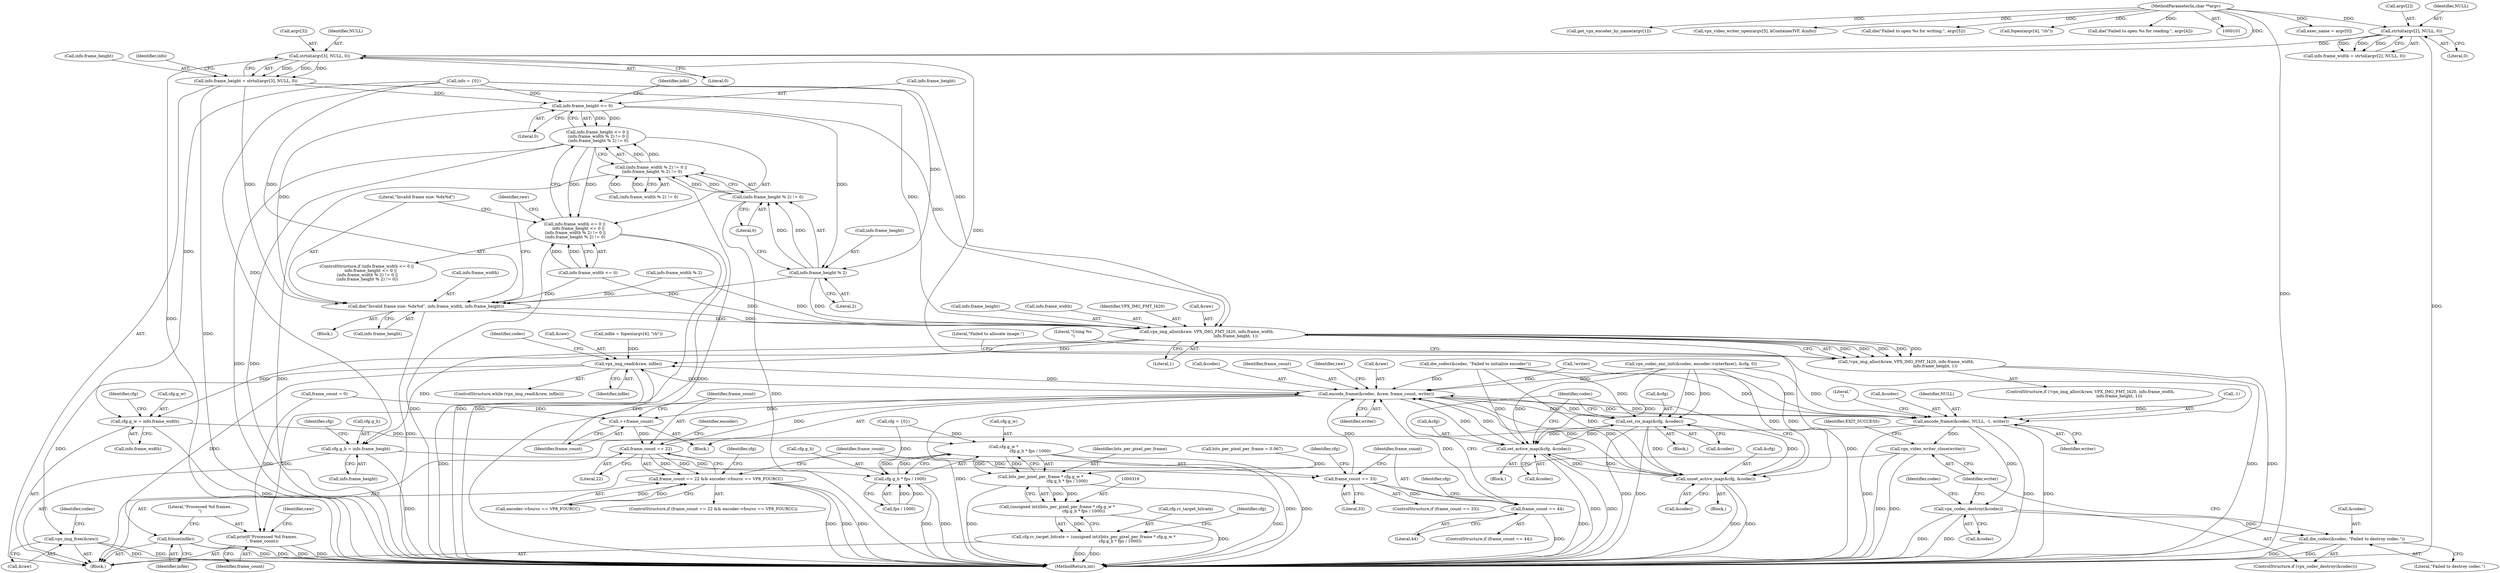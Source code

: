 digraph "0_Android_5a9753fca56f0eeb9f61e342b2fccffc364f9426_7@pointer" {
"1000185" [label="(Call,strtol(argv[3], NULL, 0))"];
"1000103" [label="(MethodParameterIn,char **argv)"];
"1000175" [label="(Call,strtol(argv[2], NULL, 0))"];
"1000181" [label="(Call,info.frame_height = strtol(argv[3], NULL, 0))"];
"1000213" [label="(Call,info.frame_height <= 0)"];
"1000212" [label="(Call,info.frame_height <= 0 ||\n (info.frame_width % 2) != 0 ||\n (info.frame_height % 2) != 0)"];
"1000206" [label="(Call,info.frame_width <= 0 ||\n      info.frame_height <= 0 ||\n (info.frame_width % 2) != 0 ||\n (info.frame_height % 2) != 0)"];
"1000227" [label="(Call,info.frame_height % 2)"];
"1000226" [label="(Call,(info.frame_height % 2) != 0)"];
"1000218" [label="(Call,(info.frame_width % 2) != 0 ||\n (info.frame_height % 2) != 0)"];
"1000234" [label="(Call,die(\"Invalid frame size: %dx%d\", info.frame_width, info.frame_height))"];
"1000244" [label="(Call,vpx_img_alloc(&raw, VPX_IMG_FMT_I420, info.frame_width,\n                                             info.frame_height, 1))"];
"1000243" [label="(Call,!vpx_img_alloc(&raw, VPX_IMG_FMT_I420, info.frame_width,\n                                             info.frame_height, 1))"];
"1000275" [label="(Call,cfg.g_w = info.frame_width)"];
"1000319" [label="(Call,cfg.g_w *\n                                         cfg.g_h * fps / 1000)"];
"1000317" [label="(Call,bits_per_pixel_per_frame * cfg.g_w *\n                                         cfg.g_h * fps / 1000)"];
"1000315" [label="(Call,(unsigned int)(bits_per_pixel_per_frame * cfg.g_w *\n                                         cfg.g_h * fps / 1000))"];
"1000311" [label="(Call,cfg.rc_target_bitrate = (unsigned int)(bits_per_pixel_per_frame * cfg.g_w *\n                                         cfg.g_h * fps / 1000))"];
"1000282" [label="(Call,cfg.g_h = info.frame_height)"];
"1000323" [label="(Call,cfg.g_h * fps / 1000)"];
"1000379" [label="(Call,vpx_img_read(&raw, infile))"];
"1000424" [label="(Call,encode_frame(&codec, &raw, frame_count, writer))"];
"1000384" [label="(Call,++frame_count)"];
"1000388" [label="(Call,frame_count == 22)"];
"1000387" [label="(Call,frame_count == 22 && encoder->fourcc == VP8_FOURCC)"];
"1000404" [label="(Call,frame_count == 33)"];
"1000415" [label="(Call,frame_count == 44)"];
"1000397" [label="(Call,set_roi_map(&cfg, &codec))"];
"1000408" [label="(Call,set_active_map(&cfg, &codec))"];
"1000419" [label="(Call,unset_active_map(&cfg, &codec))"];
"1000431" [label="(Call,encode_frame(&codec, NULL, -1, writer))"];
"1000449" [label="(Call,vpx_codec_destroy(&codec))"];
"1000452" [label="(Call,die_codec(&codec, \"Failed to destroy codec.\"))"];
"1000456" [label="(Call,vpx_video_writer_close(writer))"];
"1000442" [label="(Call,printf(\"Processed %d frames.\n\", frame_count))"];
"1000440" [label="(Call,fclose(infile))"];
"1000445" [label="(Call,vpx_img_free(&raw))"];
"1000396" [label="(Block,)"];
"1000404" [label="(Call,frame_count == 33)"];
"1000246" [label="(Identifier,raw)"];
"1000175" [label="(Call,strtol(argv[2], NULL, 0))"];
"1000244" [label="(Call,vpx_img_alloc(&raw, VPX_IMG_FMT_I420, info.frame_width,\n                                             info.frame_height, 1))"];
"1000354" [label="(Call,infile = fopen(argv[4], \"rb\"))"];
"1000381" [label="(Identifier,raw)"];
"1000228" [label="(Call,info.frame_height)"];
"1000180" [label="(Literal,0)"];
"1000449" [label="(Call,vpx_codec_destroy(&codec))"];
"1000142" [label="(Call,exec_name = argv[0])"];
"1000282" [label="(Call,cfg.g_h = info.frame_height)"];
"1000409" [label="(Call,&cfg)"];
"1000452" [label="(Call,die_codec(&codec, \"Failed to destroy codec.\"))"];
"1000103" [label="(MethodParameterIn,char **argv)"];
"1000235" [label="(Literal,\"Invalid frame size: %dx%d\")"];
"1000155" [label="(Call,get_vpx_encoder_by_name(argv[1]))"];
"1000251" [label="(Call,info.frame_height)"];
"1000386" [label="(ControlStructure,if (frame_count == 22 && encoder->fourcc == VP8_FOURCC))"];
"1000456" [label="(Call,vpx_video_writer_close(writer))"];
"1000447" [label="(Identifier,raw)"];
"1000422" [label="(Call,&codec)"];
"1000317" [label="(Call,bits_per_pixel_per_frame * cfg.g_w *\n                                         cfg.g_h * fps / 1000)"];
"1000411" [label="(Call,&codec)"];
"1000257" [label="(Literal,\"Failed to allocate image.\")"];
"1000239" [label="(Call,info.frame_height)"];
"1000439" [label="(Literal,\"\n\")"];
"1000378" [label="(ControlStructure,while (vpx_img_read(&raw, infile)))"];
"1000276" [label="(Call,cfg.g_w)"];
"1000104" [label="(Block,)"];
"1000379" [label="(Call,vpx_img_read(&raw, infile))"];
"1000189" [label="(Identifier,NULL)"];
"1000427" [label="(Call,&raw)"];
"1000345" [label="(Call,!writer)"];
"1000212" [label="(Call,info.frame_height <= 0 ||\n (info.frame_width % 2) != 0 ||\n (info.frame_height % 2) != 0)"];
"1000318" [label="(Identifier,bits_per_pixel_per_frame)"];
"1000236" [label="(Call,info.frame_width)"];
"1000393" [label="(Identifier,encoder)"];
"1000217" [label="(Literal,0)"];
"1000181" [label="(Call,info.frame_height = strtol(argv[3], NULL, 0))"];
"1000455" [label="(Literal,\"Failed to destroy codec.\")"];
"1000182" [label="(Call,info.frame_height)"];
"1000385" [label="(Identifier,frame_count)"];
"1000194" [label="(Identifier,info)"];
"1000213" [label="(Call,info.frame_height <= 0)"];
"1000400" [label="(Call,&codec)"];
"1000424" [label="(Call,encode_frame(&codec, &raw, frame_count, writer))"];
"1000226" [label="(Call,(info.frame_height % 2) != 0)"];
"1000320" [label="(Call,cfg.g_w)"];
"1000259" [label="(Literal,\"Using %s\n\")"];
"1000391" [label="(Call,encoder->fourcc == VP8_FOURCC)"];
"1000445" [label="(Call,vpx_img_free(&raw))"];
"1000417" [label="(Literal,44)"];
"1000242" [label="(ControlStructure,if (!vpx_img_alloc(&raw, VPX_IMG_FMT_I420, info.frame_width,\n                                             info.frame_height, 1)))"];
"1000408" [label="(Call,set_active_map(&cfg, &codec))"];
"1000405" [label="(Identifier,frame_count)"];
"1000312" [label="(Call,cfg.rc_target_bitrate)"];
"1000176" [label="(Call,argv[2])"];
"1000284" [label="(Identifier,cfg)"];
"1000233" [label="(Block,)"];
"1000219" [label="(Call,(info.frame_width % 2) != 0)"];
"1000232" [label="(Literal,0)"];
"1000275" [label="(Call,cfg.g_w = info.frame_width)"];
"1000185" [label="(Call,strtol(argv[3], NULL, 0))"];
"1000222" [label="(Identifier,info)"];
"1000415" [label="(Call,frame_count == 44)"];
"1000442" [label="(Call,printf(\"Processed %d frames.\n\", frame_count))"];
"1000220" [label="(Call,info.frame_width % 2)"];
"1000431" [label="(Call,encode_frame(&codec, NULL, -1, writer))"];
"1000450" [label="(Call,&codec)"];
"1000207" [label="(Call,info.frame_width <= 0)"];
"1000324" [label="(Call,cfg.g_h)"];
"1000116" [label="(Call,frame_count = 0)"];
"1000214" [label="(Call,info.frame_height)"];
"1000234" [label="(Call,die(\"Invalid frame size: %dx%d\", info.frame_width, info.frame_height))"];
"1000430" [label="(Identifier,writer)"];
"1000171" [label="(Call,info.frame_width = strtol(argv[2], NULL, 0))"];
"1000460" [label="(MethodReturn,int)"];
"1000279" [label="(Call,info.frame_width)"];
"1000432" [label="(Call,&codec)"];
"1000459" [label="(Identifier,EXIT_SUCCESS)"];
"1000416" [label="(Identifier,frame_count)"];
"1000426" [label="(Identifier,codec)"];
"1000337" [label="(Call,vpx_video_writer_open(argv[5], kContainerIVF, &info))"];
"1000327" [label="(Call,fps / 1000)"];
"1000283" [label="(Call,cfg.g_h)"];
"1000457" [label="(Identifier,writer)"];
"1000323" [label="(Call,cfg.g_h * fps / 1000)"];
"1000315" [label="(Call,(unsigned int)(bits_per_pixel_per_frame * cfg.g_w *\n                                         cfg.g_h * fps / 1000))"];
"1000443" [label="(Literal,\"Processed %d frames.\n\")"];
"1000387" [label="(Call,frame_count == 22 && encoder->fourcc == VP8_FOURCC)"];
"1000374" [label="(Call,die_codec(&codec, \"Failed to initialize encoder\"))"];
"1000113" [label="(Call,cfg = {0})"];
"1000421" [label="(Identifier,cfg)"];
"1000206" [label="(Call,info.frame_width <= 0 ||\n      info.frame_height <= 0 ||\n (info.frame_width % 2) != 0 ||\n (info.frame_height % 2) != 0)"];
"1000254" [label="(Literal,1)"];
"1000311" [label="(Call,cfg.rc_target_bitrate = (unsigned int)(bits_per_pixel_per_frame * cfg.g_w *\n                                         cfg.g_h * fps / 1000))"];
"1000347" [label="(Call,die(\"Failed to open %s for writing.\", argv[5]))"];
"1000397" [label="(Call,set_roi_map(&cfg, &codec))"];
"1000383" [label="(Block,)"];
"1000356" [label="(Call,fopen(argv[4], \"rb\"))"];
"1000382" [label="(Identifier,infile)"];
"1000425" [label="(Call,&codec)"];
"1000407" [label="(Block,)"];
"1000367" [label="(Call,vpx_codec_enc_init(&codec, encoder->interface(), &cfg, 0))"];
"1000414" [label="(ControlStructure,if (frame_count == 44))"];
"1000433" [label="(Identifier,codec)"];
"1000231" [label="(Literal,2)"];
"1000437" [label="(Identifier,writer)"];
"1000248" [label="(Call,info.frame_width)"];
"1000390" [label="(Literal,22)"];
"1000286" [label="(Call,info.frame_height)"];
"1000403" [label="(ControlStructure,if (frame_count == 33))"];
"1000380" [label="(Call,&raw)"];
"1000454" [label="(Identifier,codec)"];
"1000243" [label="(Call,!vpx_img_alloc(&raw, VPX_IMG_FMT_I420, info.frame_width,\n                                             info.frame_height, 1))"];
"1000451" [label="(Identifier,codec)"];
"1000361" [label="(Call,die(\"Failed to open %s for reading.\", argv[4]))"];
"1000190" [label="(Literal,0)"];
"1000124" [label="(Call,info = {0})"];
"1000399" [label="(Identifier,cfg)"];
"1000446" [label="(Call,&raw)"];
"1000384" [label="(Call,++frame_count)"];
"1000227" [label="(Call,info.frame_height % 2)"];
"1000186" [label="(Call,argv[3])"];
"1000319" [label="(Call,cfg.g_w *\n                                         cfg.g_h * fps / 1000)"];
"1000332" [label="(Identifier,cfg)"];
"1000440" [label="(Call,fclose(infile))"];
"1000406" [label="(Literal,33)"];
"1000429" [label="(Identifier,frame_count)"];
"1000448" [label="(ControlStructure,if (vpx_codec_destroy(&codec)))"];
"1000292" [label="(Identifier,cfg)"];
"1000398" [label="(Call,&cfg)"];
"1000139" [label="(Call,bits_per_pixel_per_frame = 0.067)"];
"1000420" [label="(Call,&cfg)"];
"1000247" [label="(Identifier,VPX_IMG_FMT_I420)"];
"1000453" [label="(Call,&codec)"];
"1000419" [label="(Call,unset_active_map(&cfg, &codec))"];
"1000410" [label="(Identifier,cfg)"];
"1000388" [label="(Call,frame_count == 22)"];
"1000444" [label="(Identifier,frame_count)"];
"1000389" [label="(Identifier,frame_count)"];
"1000245" [label="(Call,&raw)"];
"1000434" [label="(Identifier,NULL)"];
"1000218" [label="(Call,(info.frame_width % 2) != 0 ||\n (info.frame_height % 2) != 0)"];
"1000435" [label="(Call,-1)"];
"1000179" [label="(Identifier,NULL)"];
"1000205" [label="(ControlStructure,if (info.frame_width <= 0 ||\n      info.frame_height <= 0 ||\n (info.frame_width % 2) != 0 ||\n (info.frame_height % 2) != 0))"];
"1000418" [label="(Block,)"];
"1000441" [label="(Identifier,infile)"];
"1000185" -> "1000181"  [label="AST: "];
"1000185" -> "1000190"  [label="CFG: "];
"1000186" -> "1000185"  [label="AST: "];
"1000189" -> "1000185"  [label="AST: "];
"1000190" -> "1000185"  [label="AST: "];
"1000181" -> "1000185"  [label="CFG: "];
"1000185" -> "1000460"  [label="DDG: "];
"1000185" -> "1000181"  [label="DDG: "];
"1000185" -> "1000181"  [label="DDG: "];
"1000185" -> "1000181"  [label="DDG: "];
"1000103" -> "1000185"  [label="DDG: "];
"1000175" -> "1000185"  [label="DDG: "];
"1000185" -> "1000431"  [label="DDG: "];
"1000103" -> "1000101"  [label="AST: "];
"1000103" -> "1000460"  [label="DDG: "];
"1000103" -> "1000142"  [label="DDG: "];
"1000103" -> "1000155"  [label="DDG: "];
"1000103" -> "1000175"  [label="DDG: "];
"1000103" -> "1000337"  [label="DDG: "];
"1000103" -> "1000347"  [label="DDG: "];
"1000103" -> "1000356"  [label="DDG: "];
"1000103" -> "1000361"  [label="DDG: "];
"1000175" -> "1000171"  [label="AST: "];
"1000175" -> "1000180"  [label="CFG: "];
"1000176" -> "1000175"  [label="AST: "];
"1000179" -> "1000175"  [label="AST: "];
"1000180" -> "1000175"  [label="AST: "];
"1000171" -> "1000175"  [label="CFG: "];
"1000175" -> "1000460"  [label="DDG: "];
"1000175" -> "1000171"  [label="DDG: "];
"1000175" -> "1000171"  [label="DDG: "];
"1000175" -> "1000171"  [label="DDG: "];
"1000181" -> "1000104"  [label="AST: "];
"1000182" -> "1000181"  [label="AST: "];
"1000194" -> "1000181"  [label="CFG: "];
"1000181" -> "1000460"  [label="DDG: "];
"1000181" -> "1000213"  [label="DDG: "];
"1000181" -> "1000234"  [label="DDG: "];
"1000181" -> "1000244"  [label="DDG: "];
"1000213" -> "1000212"  [label="AST: "];
"1000213" -> "1000217"  [label="CFG: "];
"1000214" -> "1000213"  [label="AST: "];
"1000217" -> "1000213"  [label="AST: "];
"1000222" -> "1000213"  [label="CFG: "];
"1000212" -> "1000213"  [label="CFG: "];
"1000213" -> "1000212"  [label="DDG: "];
"1000213" -> "1000212"  [label="DDG: "];
"1000124" -> "1000213"  [label="DDG: "];
"1000213" -> "1000227"  [label="DDG: "];
"1000213" -> "1000234"  [label="DDG: "];
"1000213" -> "1000244"  [label="DDG: "];
"1000212" -> "1000206"  [label="AST: "];
"1000212" -> "1000218"  [label="CFG: "];
"1000218" -> "1000212"  [label="AST: "];
"1000206" -> "1000212"  [label="CFG: "];
"1000212" -> "1000460"  [label="DDG: "];
"1000212" -> "1000460"  [label="DDG: "];
"1000212" -> "1000206"  [label="DDG: "];
"1000212" -> "1000206"  [label="DDG: "];
"1000218" -> "1000212"  [label="DDG: "];
"1000218" -> "1000212"  [label="DDG: "];
"1000206" -> "1000205"  [label="AST: "];
"1000206" -> "1000207"  [label="CFG: "];
"1000207" -> "1000206"  [label="AST: "];
"1000235" -> "1000206"  [label="CFG: "];
"1000246" -> "1000206"  [label="CFG: "];
"1000206" -> "1000460"  [label="DDG: "];
"1000206" -> "1000460"  [label="DDG: "];
"1000206" -> "1000460"  [label="DDG: "];
"1000207" -> "1000206"  [label="DDG: "];
"1000207" -> "1000206"  [label="DDG: "];
"1000227" -> "1000226"  [label="AST: "];
"1000227" -> "1000231"  [label="CFG: "];
"1000228" -> "1000227"  [label="AST: "];
"1000231" -> "1000227"  [label="AST: "];
"1000232" -> "1000227"  [label="CFG: "];
"1000227" -> "1000226"  [label="DDG: "];
"1000227" -> "1000226"  [label="DDG: "];
"1000124" -> "1000227"  [label="DDG: "];
"1000227" -> "1000234"  [label="DDG: "];
"1000227" -> "1000244"  [label="DDG: "];
"1000226" -> "1000218"  [label="AST: "];
"1000226" -> "1000232"  [label="CFG: "];
"1000232" -> "1000226"  [label="AST: "];
"1000218" -> "1000226"  [label="CFG: "];
"1000226" -> "1000460"  [label="DDG: "];
"1000226" -> "1000218"  [label="DDG: "];
"1000226" -> "1000218"  [label="DDG: "];
"1000218" -> "1000219"  [label="CFG: "];
"1000219" -> "1000218"  [label="AST: "];
"1000218" -> "1000460"  [label="DDG: "];
"1000218" -> "1000460"  [label="DDG: "];
"1000219" -> "1000218"  [label="DDG: "];
"1000219" -> "1000218"  [label="DDG: "];
"1000234" -> "1000233"  [label="AST: "];
"1000234" -> "1000239"  [label="CFG: "];
"1000235" -> "1000234"  [label="AST: "];
"1000236" -> "1000234"  [label="AST: "];
"1000239" -> "1000234"  [label="AST: "];
"1000246" -> "1000234"  [label="CFG: "];
"1000234" -> "1000460"  [label="DDG: "];
"1000207" -> "1000234"  [label="DDG: "];
"1000220" -> "1000234"  [label="DDG: "];
"1000124" -> "1000234"  [label="DDG: "];
"1000234" -> "1000244"  [label="DDG: "];
"1000234" -> "1000244"  [label="DDG: "];
"1000244" -> "1000243"  [label="AST: "];
"1000244" -> "1000254"  [label="CFG: "];
"1000245" -> "1000244"  [label="AST: "];
"1000247" -> "1000244"  [label="AST: "];
"1000248" -> "1000244"  [label="AST: "];
"1000251" -> "1000244"  [label="AST: "];
"1000254" -> "1000244"  [label="AST: "];
"1000243" -> "1000244"  [label="CFG: "];
"1000244" -> "1000460"  [label="DDG: "];
"1000244" -> "1000243"  [label="DDG: "];
"1000244" -> "1000243"  [label="DDG: "];
"1000244" -> "1000243"  [label="DDG: "];
"1000244" -> "1000243"  [label="DDG: "];
"1000244" -> "1000243"  [label="DDG: "];
"1000207" -> "1000244"  [label="DDG: "];
"1000220" -> "1000244"  [label="DDG: "];
"1000124" -> "1000244"  [label="DDG: "];
"1000244" -> "1000275"  [label="DDG: "];
"1000244" -> "1000282"  [label="DDG: "];
"1000244" -> "1000379"  [label="DDG: "];
"1000243" -> "1000242"  [label="AST: "];
"1000257" -> "1000243"  [label="CFG: "];
"1000259" -> "1000243"  [label="CFG: "];
"1000243" -> "1000460"  [label="DDG: "];
"1000243" -> "1000460"  [label="DDG: "];
"1000275" -> "1000104"  [label="AST: "];
"1000275" -> "1000279"  [label="CFG: "];
"1000276" -> "1000275"  [label="AST: "];
"1000279" -> "1000275"  [label="AST: "];
"1000284" -> "1000275"  [label="CFG: "];
"1000275" -> "1000460"  [label="DDG: "];
"1000124" -> "1000275"  [label="DDG: "];
"1000275" -> "1000319"  [label="DDG: "];
"1000319" -> "1000317"  [label="AST: "];
"1000319" -> "1000323"  [label="CFG: "];
"1000320" -> "1000319"  [label="AST: "];
"1000323" -> "1000319"  [label="AST: "];
"1000317" -> "1000319"  [label="CFG: "];
"1000319" -> "1000460"  [label="DDG: "];
"1000319" -> "1000460"  [label="DDG: "];
"1000319" -> "1000317"  [label="DDG: "];
"1000319" -> "1000317"  [label="DDG: "];
"1000113" -> "1000319"  [label="DDG: "];
"1000323" -> "1000319"  [label="DDG: "];
"1000323" -> "1000319"  [label="DDG: "];
"1000317" -> "1000315"  [label="AST: "];
"1000318" -> "1000317"  [label="AST: "];
"1000315" -> "1000317"  [label="CFG: "];
"1000317" -> "1000460"  [label="DDG: "];
"1000317" -> "1000460"  [label="DDG: "];
"1000317" -> "1000315"  [label="DDG: "];
"1000317" -> "1000315"  [label="DDG: "];
"1000139" -> "1000317"  [label="DDG: "];
"1000315" -> "1000311"  [label="AST: "];
"1000316" -> "1000315"  [label="AST: "];
"1000311" -> "1000315"  [label="CFG: "];
"1000315" -> "1000460"  [label="DDG: "];
"1000315" -> "1000311"  [label="DDG: "];
"1000311" -> "1000104"  [label="AST: "];
"1000312" -> "1000311"  [label="AST: "];
"1000332" -> "1000311"  [label="CFG: "];
"1000311" -> "1000460"  [label="DDG: "];
"1000311" -> "1000460"  [label="DDG: "];
"1000282" -> "1000104"  [label="AST: "];
"1000282" -> "1000286"  [label="CFG: "];
"1000283" -> "1000282"  [label="AST: "];
"1000286" -> "1000282"  [label="AST: "];
"1000292" -> "1000282"  [label="CFG: "];
"1000282" -> "1000460"  [label="DDG: "];
"1000124" -> "1000282"  [label="DDG: "];
"1000282" -> "1000323"  [label="DDG: "];
"1000323" -> "1000327"  [label="CFG: "];
"1000324" -> "1000323"  [label="AST: "];
"1000327" -> "1000323"  [label="AST: "];
"1000323" -> "1000460"  [label="DDG: "];
"1000323" -> "1000460"  [label="DDG: "];
"1000113" -> "1000323"  [label="DDG: "];
"1000327" -> "1000323"  [label="DDG: "];
"1000327" -> "1000323"  [label="DDG: "];
"1000379" -> "1000378"  [label="AST: "];
"1000379" -> "1000382"  [label="CFG: "];
"1000380" -> "1000379"  [label="AST: "];
"1000382" -> "1000379"  [label="AST: "];
"1000385" -> "1000379"  [label="CFG: "];
"1000433" -> "1000379"  [label="CFG: "];
"1000379" -> "1000460"  [label="DDG: "];
"1000424" -> "1000379"  [label="DDG: "];
"1000354" -> "1000379"  [label="DDG: "];
"1000379" -> "1000424"  [label="DDG: "];
"1000379" -> "1000440"  [label="DDG: "];
"1000379" -> "1000445"  [label="DDG: "];
"1000424" -> "1000383"  [label="AST: "];
"1000424" -> "1000430"  [label="CFG: "];
"1000425" -> "1000424"  [label="AST: "];
"1000427" -> "1000424"  [label="AST: "];
"1000429" -> "1000424"  [label="AST: "];
"1000430" -> "1000424"  [label="AST: "];
"1000381" -> "1000424"  [label="CFG: "];
"1000424" -> "1000460"  [label="DDG: "];
"1000424" -> "1000384"  [label="DDG: "];
"1000424" -> "1000397"  [label="DDG: "];
"1000424" -> "1000408"  [label="DDG: "];
"1000424" -> "1000419"  [label="DDG: "];
"1000374" -> "1000424"  [label="DDG: "];
"1000408" -> "1000424"  [label="DDG: "];
"1000367" -> "1000424"  [label="DDG: "];
"1000419" -> "1000424"  [label="DDG: "];
"1000397" -> "1000424"  [label="DDG: "];
"1000404" -> "1000424"  [label="DDG: "];
"1000388" -> "1000424"  [label="DDG: "];
"1000415" -> "1000424"  [label="DDG: "];
"1000345" -> "1000424"  [label="DDG: "];
"1000424" -> "1000431"  [label="DDG: "];
"1000424" -> "1000431"  [label="DDG: "];
"1000424" -> "1000442"  [label="DDG: "];
"1000384" -> "1000383"  [label="AST: "];
"1000384" -> "1000385"  [label="CFG: "];
"1000385" -> "1000384"  [label="AST: "];
"1000389" -> "1000384"  [label="CFG: "];
"1000116" -> "1000384"  [label="DDG: "];
"1000384" -> "1000388"  [label="DDG: "];
"1000388" -> "1000387"  [label="AST: "];
"1000388" -> "1000390"  [label="CFG: "];
"1000389" -> "1000388"  [label="AST: "];
"1000390" -> "1000388"  [label="AST: "];
"1000393" -> "1000388"  [label="CFG: "];
"1000387" -> "1000388"  [label="CFG: "];
"1000388" -> "1000387"  [label="DDG: "];
"1000388" -> "1000387"  [label="DDG: "];
"1000388" -> "1000404"  [label="DDG: "];
"1000387" -> "1000386"  [label="AST: "];
"1000387" -> "1000391"  [label="CFG: "];
"1000391" -> "1000387"  [label="AST: "];
"1000399" -> "1000387"  [label="CFG: "];
"1000405" -> "1000387"  [label="CFG: "];
"1000387" -> "1000460"  [label="DDG: "];
"1000387" -> "1000460"  [label="DDG: "];
"1000387" -> "1000460"  [label="DDG: "];
"1000391" -> "1000387"  [label="DDG: "];
"1000391" -> "1000387"  [label="DDG: "];
"1000404" -> "1000403"  [label="AST: "];
"1000404" -> "1000406"  [label="CFG: "];
"1000405" -> "1000404"  [label="AST: "];
"1000406" -> "1000404"  [label="AST: "];
"1000410" -> "1000404"  [label="CFG: "];
"1000416" -> "1000404"  [label="CFG: "];
"1000404" -> "1000460"  [label="DDG: "];
"1000404" -> "1000415"  [label="DDG: "];
"1000415" -> "1000414"  [label="AST: "];
"1000415" -> "1000417"  [label="CFG: "];
"1000416" -> "1000415"  [label="AST: "];
"1000417" -> "1000415"  [label="AST: "];
"1000421" -> "1000415"  [label="CFG: "];
"1000426" -> "1000415"  [label="CFG: "];
"1000415" -> "1000460"  [label="DDG: "];
"1000397" -> "1000396"  [label="AST: "];
"1000397" -> "1000400"  [label="CFG: "];
"1000398" -> "1000397"  [label="AST: "];
"1000400" -> "1000397"  [label="AST: "];
"1000426" -> "1000397"  [label="CFG: "];
"1000397" -> "1000460"  [label="DDG: "];
"1000397" -> "1000460"  [label="DDG: "];
"1000408" -> "1000397"  [label="DDG: "];
"1000419" -> "1000397"  [label="DDG: "];
"1000367" -> "1000397"  [label="DDG: "];
"1000367" -> "1000397"  [label="DDG: "];
"1000374" -> "1000397"  [label="DDG: "];
"1000397" -> "1000408"  [label="DDG: "];
"1000397" -> "1000419"  [label="DDG: "];
"1000408" -> "1000407"  [label="AST: "];
"1000408" -> "1000411"  [label="CFG: "];
"1000409" -> "1000408"  [label="AST: "];
"1000411" -> "1000408"  [label="AST: "];
"1000426" -> "1000408"  [label="CFG: "];
"1000408" -> "1000460"  [label="DDG: "];
"1000408" -> "1000460"  [label="DDG: "];
"1000419" -> "1000408"  [label="DDG: "];
"1000367" -> "1000408"  [label="DDG: "];
"1000367" -> "1000408"  [label="DDG: "];
"1000374" -> "1000408"  [label="DDG: "];
"1000408" -> "1000419"  [label="DDG: "];
"1000419" -> "1000418"  [label="AST: "];
"1000419" -> "1000422"  [label="CFG: "];
"1000420" -> "1000419"  [label="AST: "];
"1000422" -> "1000419"  [label="AST: "];
"1000426" -> "1000419"  [label="CFG: "];
"1000419" -> "1000460"  [label="DDG: "];
"1000419" -> "1000460"  [label="DDG: "];
"1000367" -> "1000419"  [label="DDG: "];
"1000367" -> "1000419"  [label="DDG: "];
"1000374" -> "1000419"  [label="DDG: "];
"1000431" -> "1000104"  [label="AST: "];
"1000431" -> "1000437"  [label="CFG: "];
"1000432" -> "1000431"  [label="AST: "];
"1000434" -> "1000431"  [label="AST: "];
"1000435" -> "1000431"  [label="AST: "];
"1000437" -> "1000431"  [label="AST: "];
"1000439" -> "1000431"  [label="CFG: "];
"1000431" -> "1000460"  [label="DDG: "];
"1000431" -> "1000460"  [label="DDG: "];
"1000431" -> "1000460"  [label="DDG: "];
"1000374" -> "1000431"  [label="DDG: "];
"1000367" -> "1000431"  [label="DDG: "];
"1000435" -> "1000431"  [label="DDG: "];
"1000345" -> "1000431"  [label="DDG: "];
"1000431" -> "1000449"  [label="DDG: "];
"1000431" -> "1000456"  [label="DDG: "];
"1000449" -> "1000448"  [label="AST: "];
"1000449" -> "1000450"  [label="CFG: "];
"1000450" -> "1000449"  [label="AST: "];
"1000454" -> "1000449"  [label="CFG: "];
"1000457" -> "1000449"  [label="CFG: "];
"1000449" -> "1000460"  [label="DDG: "];
"1000449" -> "1000460"  [label="DDG: "];
"1000449" -> "1000452"  [label="DDG: "];
"1000452" -> "1000448"  [label="AST: "];
"1000452" -> "1000455"  [label="CFG: "];
"1000453" -> "1000452"  [label="AST: "];
"1000455" -> "1000452"  [label="AST: "];
"1000457" -> "1000452"  [label="CFG: "];
"1000452" -> "1000460"  [label="DDG: "];
"1000452" -> "1000460"  [label="DDG: "];
"1000456" -> "1000104"  [label="AST: "];
"1000456" -> "1000457"  [label="CFG: "];
"1000457" -> "1000456"  [label="AST: "];
"1000459" -> "1000456"  [label="CFG: "];
"1000456" -> "1000460"  [label="DDG: "];
"1000456" -> "1000460"  [label="DDG: "];
"1000442" -> "1000104"  [label="AST: "];
"1000442" -> "1000444"  [label="CFG: "];
"1000443" -> "1000442"  [label="AST: "];
"1000444" -> "1000442"  [label="AST: "];
"1000447" -> "1000442"  [label="CFG: "];
"1000442" -> "1000460"  [label="DDG: "];
"1000442" -> "1000460"  [label="DDG: "];
"1000116" -> "1000442"  [label="DDG: "];
"1000440" -> "1000104"  [label="AST: "];
"1000440" -> "1000441"  [label="CFG: "];
"1000441" -> "1000440"  [label="AST: "];
"1000443" -> "1000440"  [label="CFG: "];
"1000440" -> "1000460"  [label="DDG: "];
"1000440" -> "1000460"  [label="DDG: "];
"1000445" -> "1000104"  [label="AST: "];
"1000445" -> "1000446"  [label="CFG: "];
"1000446" -> "1000445"  [label="AST: "];
"1000451" -> "1000445"  [label="CFG: "];
"1000445" -> "1000460"  [label="DDG: "];
"1000445" -> "1000460"  [label="DDG: "];
}
